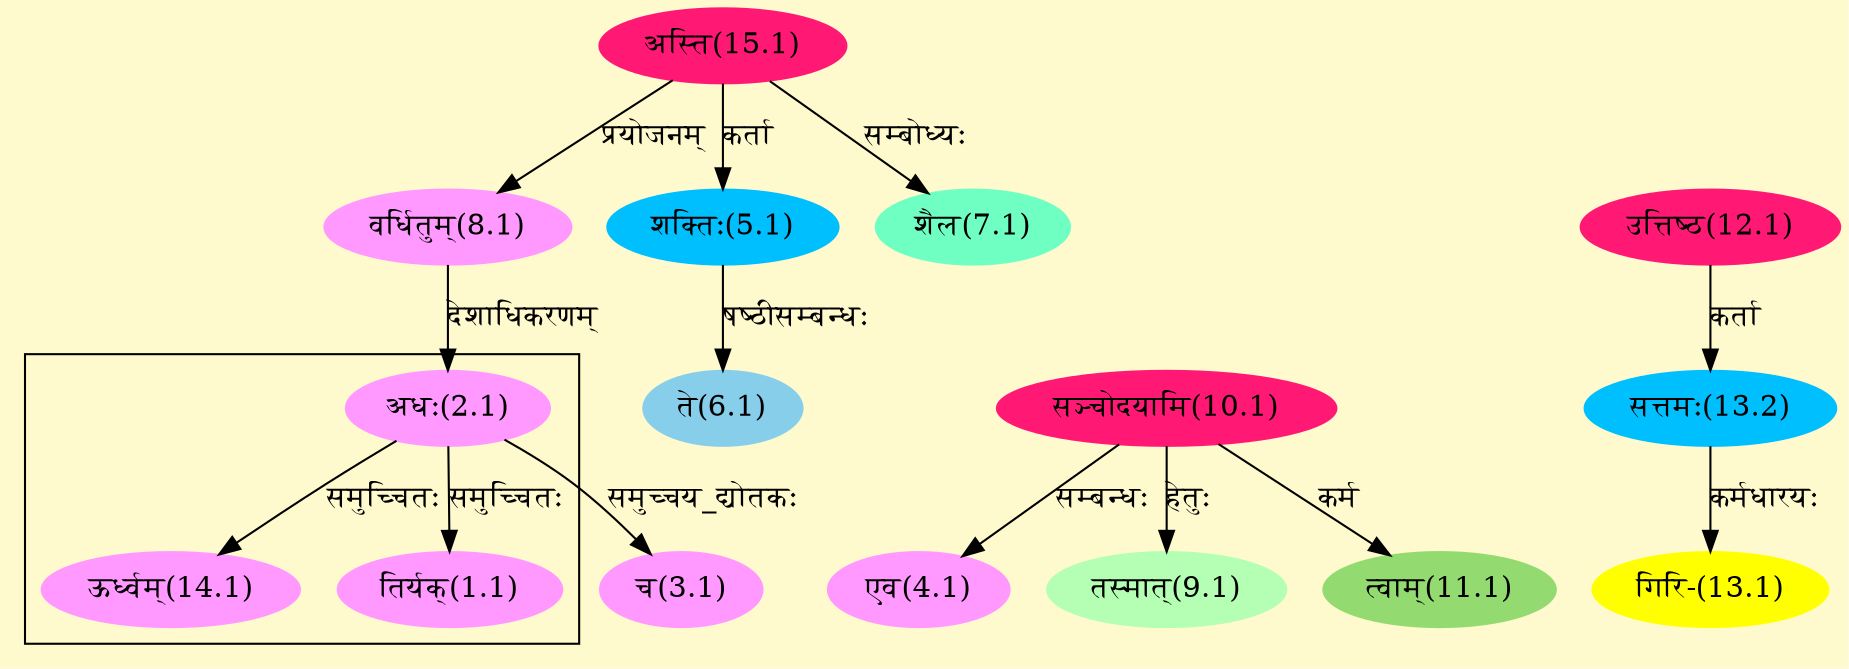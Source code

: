 digraph G{
rankdir=BT;
 compound=true;
 bgcolor="lemonchiffon1";

subgraph cluster_1{
Node1_1 [style=filled, color="#FF99FF" label = "तिर्यक्(1.1)"]
Node2_1 [style=filled, color="#FF99FF" label = "अधः(2.1)"]
Node14_1 [style=filled, color="#FF99FF" label = "ऊर्ध्वम्(14.1)"]

}
Node2_1 [style=filled, color="#FF99FF" label = "अधः(2.1)"]
Node8_1 [style=filled, color="#FF99FF" label = "वर्धितुम्(8.1)"]
Node3_1 [style=filled, color="#FF99FF" label = "च(3.1)"]
Node4_1 [style=filled, color="#FF99FF" label = "एव(4.1)"]
Node10_1 [style=filled, color="#FF1975" label = "सञ्चोदयामि(10.1)"]
Node5_1 [style=filled, color="#00BFFF" label = "शक्तिः(5.1)"]
Node15_1 [style=filled, color="#FF1975" label = "अस्ति(15.1)"]
Node6_1 [style=filled, color="#87CEEB" label = "ते(6.1)"]
Node7_1 [style=filled, color="#6FFFC3" label = "शैल(7.1)"]
Node9_1 [style=filled, color="#B4FFB4" label = "तस्मात्(9.1)"]
Node [style=filled, color="" label = "()"]
Node11_1 [style=filled, color="#93DB70" label = "त्वाम्(11.1)"]
Node12_1 [style=filled, color="#FF1975" label = "उत्तिष्ठ(12.1)"]
Node13_1 [style=filled, color="#FFFF00" label = "गिरि-(13.1)"]
Node13_2 [style=filled, color="#00BFFF" label = "सत्तमः(13.2)"]
/* Start of Relations section */

Node1_1 -> Node2_1 [  label="समुच्चितः"  dir="back" ]
Node2_1 -> Node8_1 [  label="देशाधिकरणम्"  dir="back" ]
Node3_1 -> Node2_1 [  label="समुच्चय_द्योतकः"  dir="back" ]
Node4_1 -> Node10_1 [  label="सम्बन्धः"  dir="back" ]
Node5_1 -> Node15_1 [  label="कर्ता"  dir="back" ]
Node6_1 -> Node5_1 [  label="षष्ठीसम्बन्धः"  dir="back" ]
Node7_1 -> Node15_1 [  label="सम्बोध्यः"  dir="back" ]
Node8_1 -> Node15_1 [  label="प्रयोजनम्"  dir="back" ]
Node9_1 -> Node10_1 [  label="हेतुः"  dir="back" ]
Node11_1 -> Node10_1 [  label="कर्म"  dir="back" ]
Node13_1 -> Node13_2 [  label="कर्मधारयः"  dir="back" ]
Node13_2 -> Node12_1 [  label="कर्ता"  dir="back" ]
Node14_1 -> Node2_1 [  label="समुच्चितः"  dir="back" ]
}
